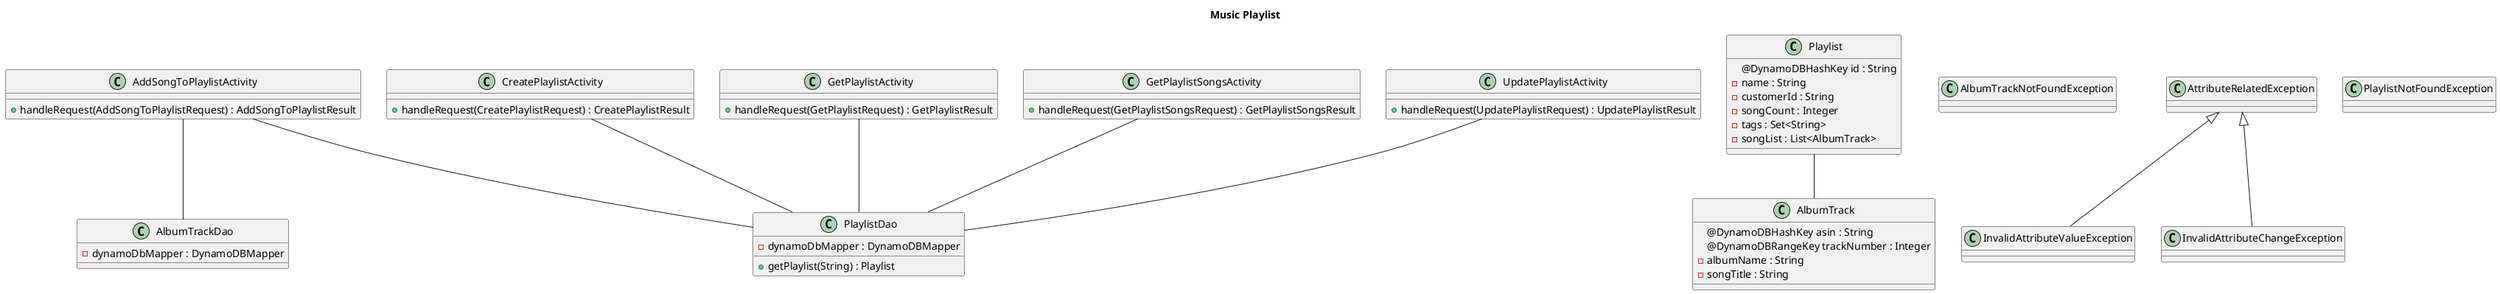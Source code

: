 @startuml
title Music Playlist

class AddSongToPlaylistActivity {
+handleRequest(AddSongToPlaylistRequest) : AddSongToPlaylistResult
}

class CreatePlaylistActivity {
+handleRequest(CreatePlaylistRequest) : CreatePlaylistResult
}

class GetPlaylistActivity {
+handleRequest(GetPlaylistRequest) : GetPlaylistResult
}

class GetPlaylistSongsActivity {
+handleRequest(GetPlaylistSongsRequest) : GetPlaylistSongsResult
}

class UpdatePlaylistActivity {
+handleRequest(UpdatePlaylistRequest) : UpdatePlaylistResult
}

class AlbumTrack {
@DynamoDBHashKey asin : String
@DynamoDBRangeKey trackNumber : Integer
-albumName : String
-songTitle : String
}

class Playlist {
@DynamoDBHashKey id : String
-name : String
-customerId : String
-songCount : Integer
-tags : Set<String>
-songList : List<AlbumTrack>
}

class AlbumTrackDao {
-dynamoDbMapper : DynamoDBMapper
}

class PlaylistDao {
-dynamoDbMapper : DynamoDBMapper
+getPlaylist(String) : Playlist
}

class AlbumTrackNotFoundException {

}

class InvalidAttributeValueException {

}

class PlaylistNotFoundException {

}

class InvalidAttributeChangeException {

}

class AttributeRelatedException {

}


Playlist -- AlbumTrack
AddSongToPlaylistActivity -- AlbumTrackDao
CreatePlaylistActivity -- PlaylistDao
AddSongToPlaylistActivity -- PlaylistDao
GetPlaylistActivity -- PlaylistDao
GetPlaylistSongsActivity -- PlaylistDao
UpdatePlaylistActivity -- PlaylistDao

AttributeRelatedException <|-- InvalidAttributeChangeException
AttributeRelatedException <|-- InvalidAttributeValueException


@enduml
